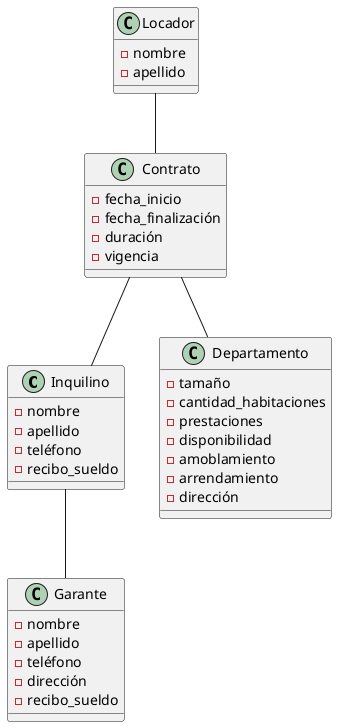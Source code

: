 @startuml sistema-alquileres

class Inquilino {
    - nombre
    - apellido
    - teléfono
    - recibo_sueldo
}

class Locador {
    - nombre
    - apellido
}

class Garante {
    - nombre
    - apellido
    - teléfono
    - dirección
    - recibo_sueldo
}

class Contrato {
    - fecha_inicio
    - fecha_finalización
    - duración
    - vigencia
}

class Departamento {
    - tamaño
    - cantidad_habitaciones
    - prestaciones
    - disponibilidad
    - amoblamiento
    - arrendamiento
    - dirección
}

Locador -- Contrato
Contrato -- Inquilino
Contrato -- Departamento
Inquilino -- Garante

@enduml